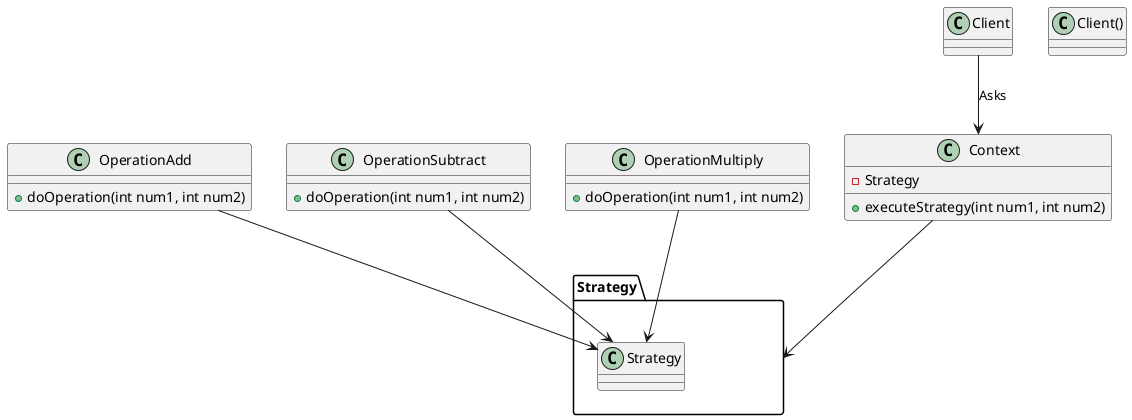 @startuml

interface Strategy {
 +doOperation(int num1, int num2)
}

class OperationAdd {
    +doOperation(int num1, int num2)
}

class OperationSubtract{
    +doOperation(int num1, int num2)
}

class OperationMultiply{
    +doOperation(int num1, int num2)
}

class Context{
    -{field} Strategy
    +executeStrategy(int num1, int num2)
}

class Client()

namespace Strategy {
    OperationAdd --> Strategy
    OperationSubtract --> Strategy
    OperationMultiply --> Strategy
}

Context --> Strategy
Client --> Context: Asks


@enduml